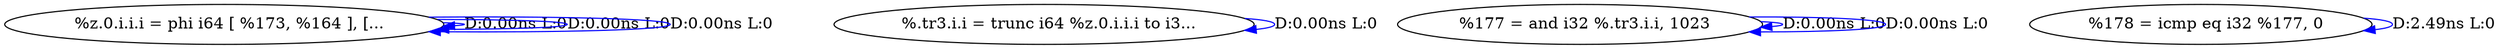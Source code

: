 digraph {
Node0x3751f60[label="  %z.0.i.i.i = phi i64 [ %173, %164 ], [..."];
Node0x3751f60 -> Node0x3751f60[label="D:0.00ns L:0",color=blue];
Node0x3751f60 -> Node0x3751f60[label="D:0.00ns L:0",color=blue];
Node0x3751f60 -> Node0x3751f60[label="D:0.00ns L:0",color=blue];
Node0x3752040[label="  %.tr3.i.i = trunc i64 %z.0.i.i.i to i3..."];
Node0x3752040 -> Node0x3752040[label="D:0.00ns L:0",color=blue];
Node0x3752120[label="  %177 = and i32 %.tr3.i.i, 1023"];
Node0x3752120 -> Node0x3752120[label="D:0.00ns L:0",color=blue];
Node0x3752120 -> Node0x3752120[label="D:0.00ns L:0",color=blue];
Node0x3752200[label="  %178 = icmp eq i32 %177, 0"];
Node0x3752200 -> Node0x3752200[label="D:2.49ns L:0",color=blue];
}
